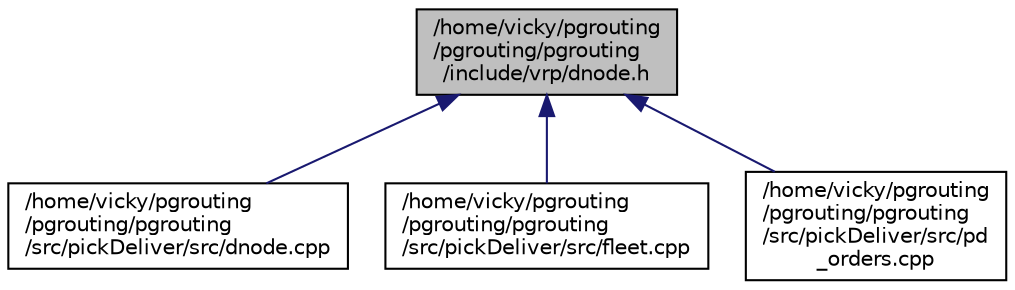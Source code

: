 digraph "/home/vicky/pgrouting/pgrouting/pgrouting/include/vrp/dnode.h"
{
  edge [fontname="Helvetica",fontsize="10",labelfontname="Helvetica",labelfontsize="10"];
  node [fontname="Helvetica",fontsize="10",shape=record];
  Node1 [label="/home/vicky/pgrouting\l/pgrouting/pgrouting\l/include/vrp/dnode.h",height=0.2,width=0.4,color="black", fillcolor="grey75", style="filled" fontcolor="black"];
  Node1 -> Node2 [dir="back",color="midnightblue",fontsize="10",style="solid",fontname="Helvetica"];
  Node2 [label="/home/vicky/pgrouting\l/pgrouting/pgrouting\l/src/pickDeliver/src/dnode.cpp",height=0.2,width=0.4,color="black", fillcolor="white", style="filled",URL="$dnode_8cpp.html"];
  Node1 -> Node3 [dir="back",color="midnightblue",fontsize="10",style="solid",fontname="Helvetica"];
  Node3 [label="/home/vicky/pgrouting\l/pgrouting/pgrouting\l/src/pickDeliver/src/fleet.cpp",height=0.2,width=0.4,color="black", fillcolor="white", style="filled",URL="$fleet_8cpp.html"];
  Node1 -> Node4 [dir="back",color="midnightblue",fontsize="10",style="solid",fontname="Helvetica"];
  Node4 [label="/home/vicky/pgrouting\l/pgrouting/pgrouting\l/src/pickDeliver/src/pd\l_orders.cpp",height=0.2,width=0.4,color="black", fillcolor="white", style="filled",URL="$pd__orders_8cpp.html"];
}
